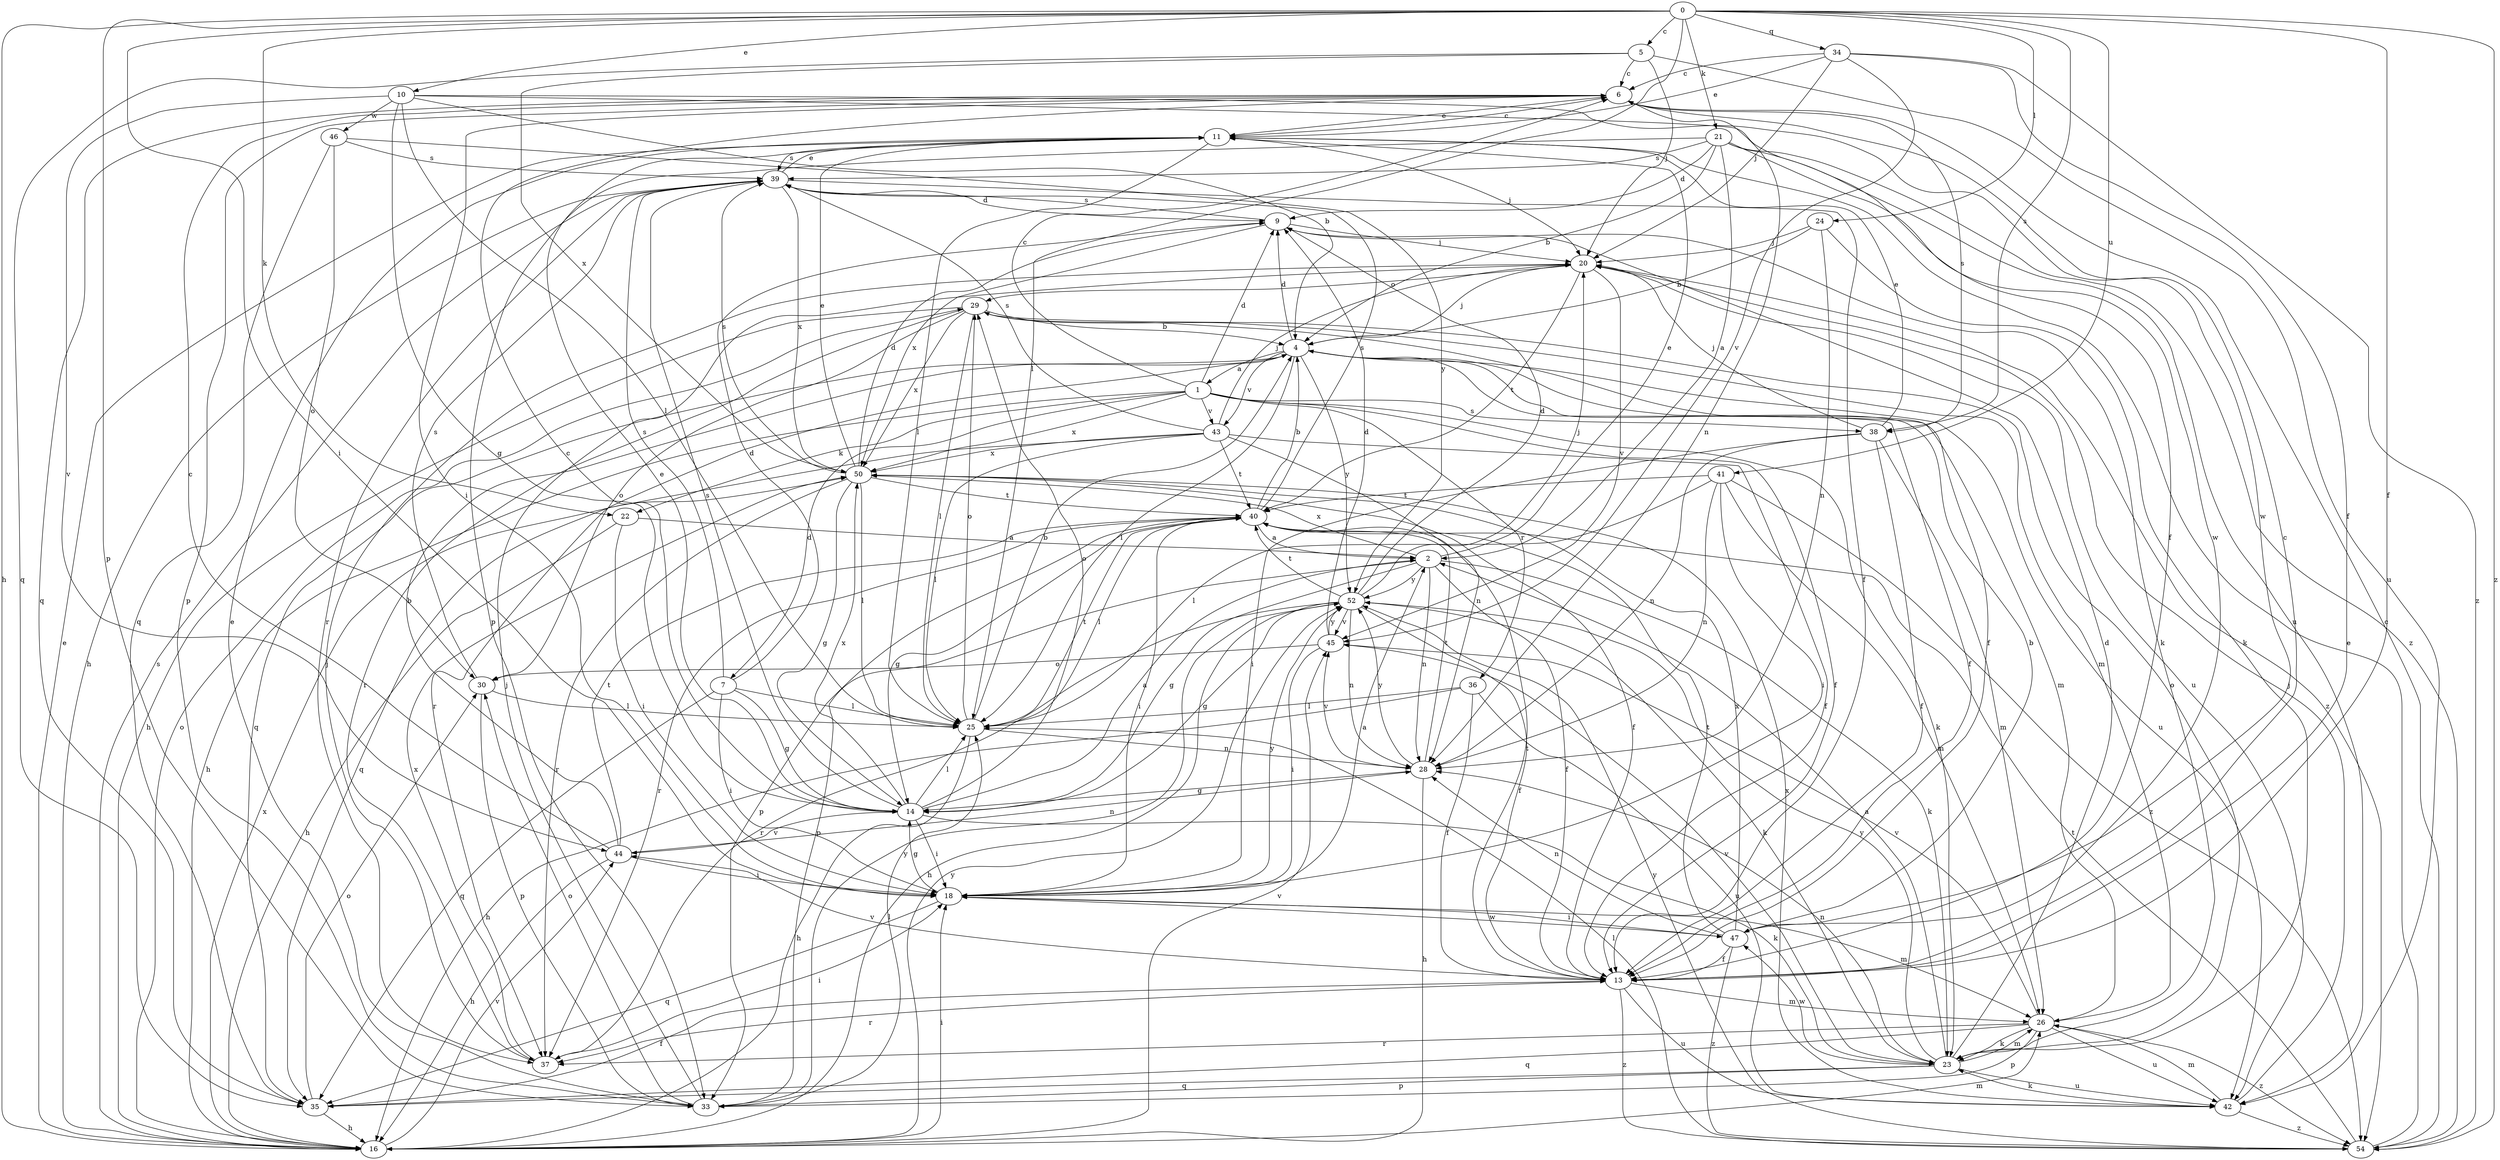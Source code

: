 strict digraph  {
0;
1;
2;
4;
5;
6;
7;
9;
10;
11;
13;
14;
16;
18;
20;
21;
22;
23;
24;
25;
26;
28;
29;
30;
33;
34;
35;
36;
37;
38;
39;
40;
41;
42;
43;
44;
45;
46;
47;
50;
52;
54;
0 -> 5  [label=c];
0 -> 10  [label=e];
0 -> 13  [label=f];
0 -> 16  [label=h];
0 -> 18  [label=i];
0 -> 21  [label=k];
0 -> 22  [label=k];
0 -> 24  [label=l];
0 -> 25  [label=l];
0 -> 33  [label=p];
0 -> 34  [label=q];
0 -> 38  [label=s];
0 -> 41  [label=u];
0 -> 54  [label=z];
1 -> 6  [label=c];
1 -> 7  [label=d];
1 -> 9  [label=d];
1 -> 13  [label=f];
1 -> 16  [label=h];
1 -> 22  [label=k];
1 -> 23  [label=k];
1 -> 36  [label=r];
1 -> 38  [label=s];
1 -> 43  [label=v];
1 -> 50  [label=x];
2 -> 11  [label=e];
2 -> 13  [label=f];
2 -> 14  [label=g];
2 -> 23  [label=k];
2 -> 28  [label=n];
2 -> 33  [label=p];
2 -> 50  [label=x];
2 -> 52  [label=y];
4 -> 1  [label=a];
4 -> 9  [label=d];
4 -> 13  [label=f];
4 -> 20  [label=j];
4 -> 25  [label=l];
4 -> 26  [label=m];
4 -> 35  [label=q];
4 -> 37  [label=r];
4 -> 42  [label=u];
4 -> 43  [label=v];
4 -> 52  [label=y];
5 -> 6  [label=c];
5 -> 20  [label=j];
5 -> 35  [label=q];
5 -> 42  [label=u];
5 -> 50  [label=x];
6 -> 11  [label=e];
6 -> 18  [label=i];
6 -> 28  [label=n];
6 -> 33  [label=p];
6 -> 35  [label=q];
6 -> 38  [label=s];
7 -> 9  [label=d];
7 -> 14  [label=g];
7 -> 18  [label=i];
7 -> 25  [label=l];
7 -> 35  [label=q];
7 -> 39  [label=s];
9 -> 20  [label=j];
9 -> 23  [label=k];
9 -> 39  [label=s];
9 -> 50  [label=x];
10 -> 4  [label=b];
10 -> 13  [label=f];
10 -> 14  [label=g];
10 -> 25  [label=l];
10 -> 44  [label=v];
10 -> 46  [label=w];
10 -> 47  [label=w];
11 -> 6  [label=c];
11 -> 20  [label=j];
11 -> 25  [label=l];
11 -> 39  [label=s];
13 -> 6  [label=c];
13 -> 26  [label=m];
13 -> 37  [label=r];
13 -> 40  [label=t];
13 -> 42  [label=u];
13 -> 44  [label=v];
13 -> 54  [label=z];
14 -> 2  [label=a];
14 -> 6  [label=c];
14 -> 11  [label=e];
14 -> 18  [label=i];
14 -> 23  [label=k];
14 -> 25  [label=l];
14 -> 29  [label=o];
14 -> 39  [label=s];
14 -> 44  [label=v];
14 -> 50  [label=x];
16 -> 11  [label=e];
16 -> 18  [label=i];
16 -> 26  [label=m];
16 -> 29  [label=o];
16 -> 39  [label=s];
16 -> 44  [label=v];
16 -> 45  [label=v];
16 -> 50  [label=x];
16 -> 52  [label=y];
18 -> 2  [label=a];
18 -> 14  [label=g];
18 -> 26  [label=m];
18 -> 35  [label=q];
18 -> 47  [label=w];
18 -> 52  [label=y];
20 -> 29  [label=o];
20 -> 40  [label=t];
20 -> 42  [label=u];
20 -> 45  [label=v];
20 -> 54  [label=z];
21 -> 2  [label=a];
21 -> 4  [label=b];
21 -> 9  [label=d];
21 -> 33  [label=p];
21 -> 39  [label=s];
21 -> 42  [label=u];
21 -> 47  [label=w];
21 -> 54  [label=z];
22 -> 2  [label=a];
22 -> 16  [label=h];
22 -> 18  [label=i];
23 -> 2  [label=a];
23 -> 9  [label=d];
23 -> 26  [label=m];
23 -> 28  [label=n];
23 -> 29  [label=o];
23 -> 33  [label=p];
23 -> 35  [label=q];
23 -> 42  [label=u];
23 -> 45  [label=v];
23 -> 47  [label=w];
23 -> 52  [label=y];
24 -> 4  [label=b];
24 -> 20  [label=j];
24 -> 23  [label=k];
24 -> 28  [label=n];
25 -> 4  [label=b];
25 -> 16  [label=h];
25 -> 28  [label=n];
25 -> 29  [label=o];
25 -> 40  [label=t];
26 -> 23  [label=k];
26 -> 33  [label=p];
26 -> 35  [label=q];
26 -> 37  [label=r];
26 -> 42  [label=u];
26 -> 45  [label=v];
26 -> 54  [label=z];
28 -> 14  [label=g];
28 -> 16  [label=h];
28 -> 40  [label=t];
28 -> 45  [label=v];
28 -> 52  [label=y];
29 -> 4  [label=b];
29 -> 13  [label=f];
29 -> 16  [label=h];
29 -> 25  [label=l];
29 -> 26  [label=m];
29 -> 30  [label=o];
29 -> 37  [label=r];
29 -> 50  [label=x];
30 -> 25  [label=l];
30 -> 33  [label=p];
30 -> 39  [label=s];
33 -> 11  [label=e];
33 -> 20  [label=j];
33 -> 25  [label=l];
33 -> 30  [label=o];
33 -> 52  [label=y];
34 -> 6  [label=c];
34 -> 11  [label=e];
34 -> 13  [label=f];
34 -> 20  [label=j];
34 -> 45  [label=v];
34 -> 54  [label=z];
35 -> 13  [label=f];
35 -> 16  [label=h];
35 -> 30  [label=o];
36 -> 13  [label=f];
36 -> 16  [label=h];
36 -> 25  [label=l];
36 -> 42  [label=u];
37 -> 18  [label=i];
37 -> 20  [label=j];
37 -> 50  [label=x];
38 -> 11  [label=e];
38 -> 13  [label=f];
38 -> 18  [label=i];
38 -> 20  [label=j];
38 -> 26  [label=m];
38 -> 28  [label=n];
39 -> 9  [label=d];
39 -> 11  [label=e];
39 -> 13  [label=f];
39 -> 16  [label=h];
39 -> 37  [label=r];
39 -> 50  [label=x];
40 -> 2  [label=a];
40 -> 4  [label=b];
40 -> 14  [label=g];
40 -> 18  [label=i];
40 -> 25  [label=l];
40 -> 33  [label=p];
40 -> 37  [label=r];
40 -> 39  [label=s];
41 -> 18  [label=i];
41 -> 25  [label=l];
41 -> 26  [label=m];
41 -> 28  [label=n];
41 -> 40  [label=t];
41 -> 54  [label=z];
42 -> 20  [label=j];
42 -> 23  [label=k];
42 -> 26  [label=m];
42 -> 50  [label=x];
42 -> 54  [label=z];
43 -> 13  [label=f];
43 -> 20  [label=j];
43 -> 25  [label=l];
43 -> 28  [label=n];
43 -> 35  [label=q];
43 -> 39  [label=s];
43 -> 40  [label=t];
43 -> 50  [label=x];
44 -> 4  [label=b];
44 -> 6  [label=c];
44 -> 16  [label=h];
44 -> 18  [label=i];
44 -> 28  [label=n];
44 -> 40  [label=t];
45 -> 9  [label=d];
45 -> 18  [label=i];
45 -> 30  [label=o];
45 -> 52  [label=y];
46 -> 30  [label=o];
46 -> 35  [label=q];
46 -> 39  [label=s];
46 -> 52  [label=y];
47 -> 4  [label=b];
47 -> 13  [label=f];
47 -> 18  [label=i];
47 -> 28  [label=n];
47 -> 40  [label=t];
47 -> 50  [label=x];
47 -> 54  [label=z];
50 -> 9  [label=d];
50 -> 11  [label=e];
50 -> 13  [label=f];
50 -> 14  [label=g];
50 -> 25  [label=l];
50 -> 37  [label=r];
50 -> 39  [label=s];
50 -> 40  [label=t];
52 -> 9  [label=d];
52 -> 13  [label=f];
52 -> 14  [label=g];
52 -> 16  [label=h];
52 -> 20  [label=j];
52 -> 23  [label=k];
52 -> 28  [label=n];
52 -> 37  [label=r];
52 -> 40  [label=t];
52 -> 45  [label=v];
54 -> 6  [label=c];
54 -> 11  [label=e];
54 -> 25  [label=l];
54 -> 40  [label=t];
54 -> 52  [label=y];
}
